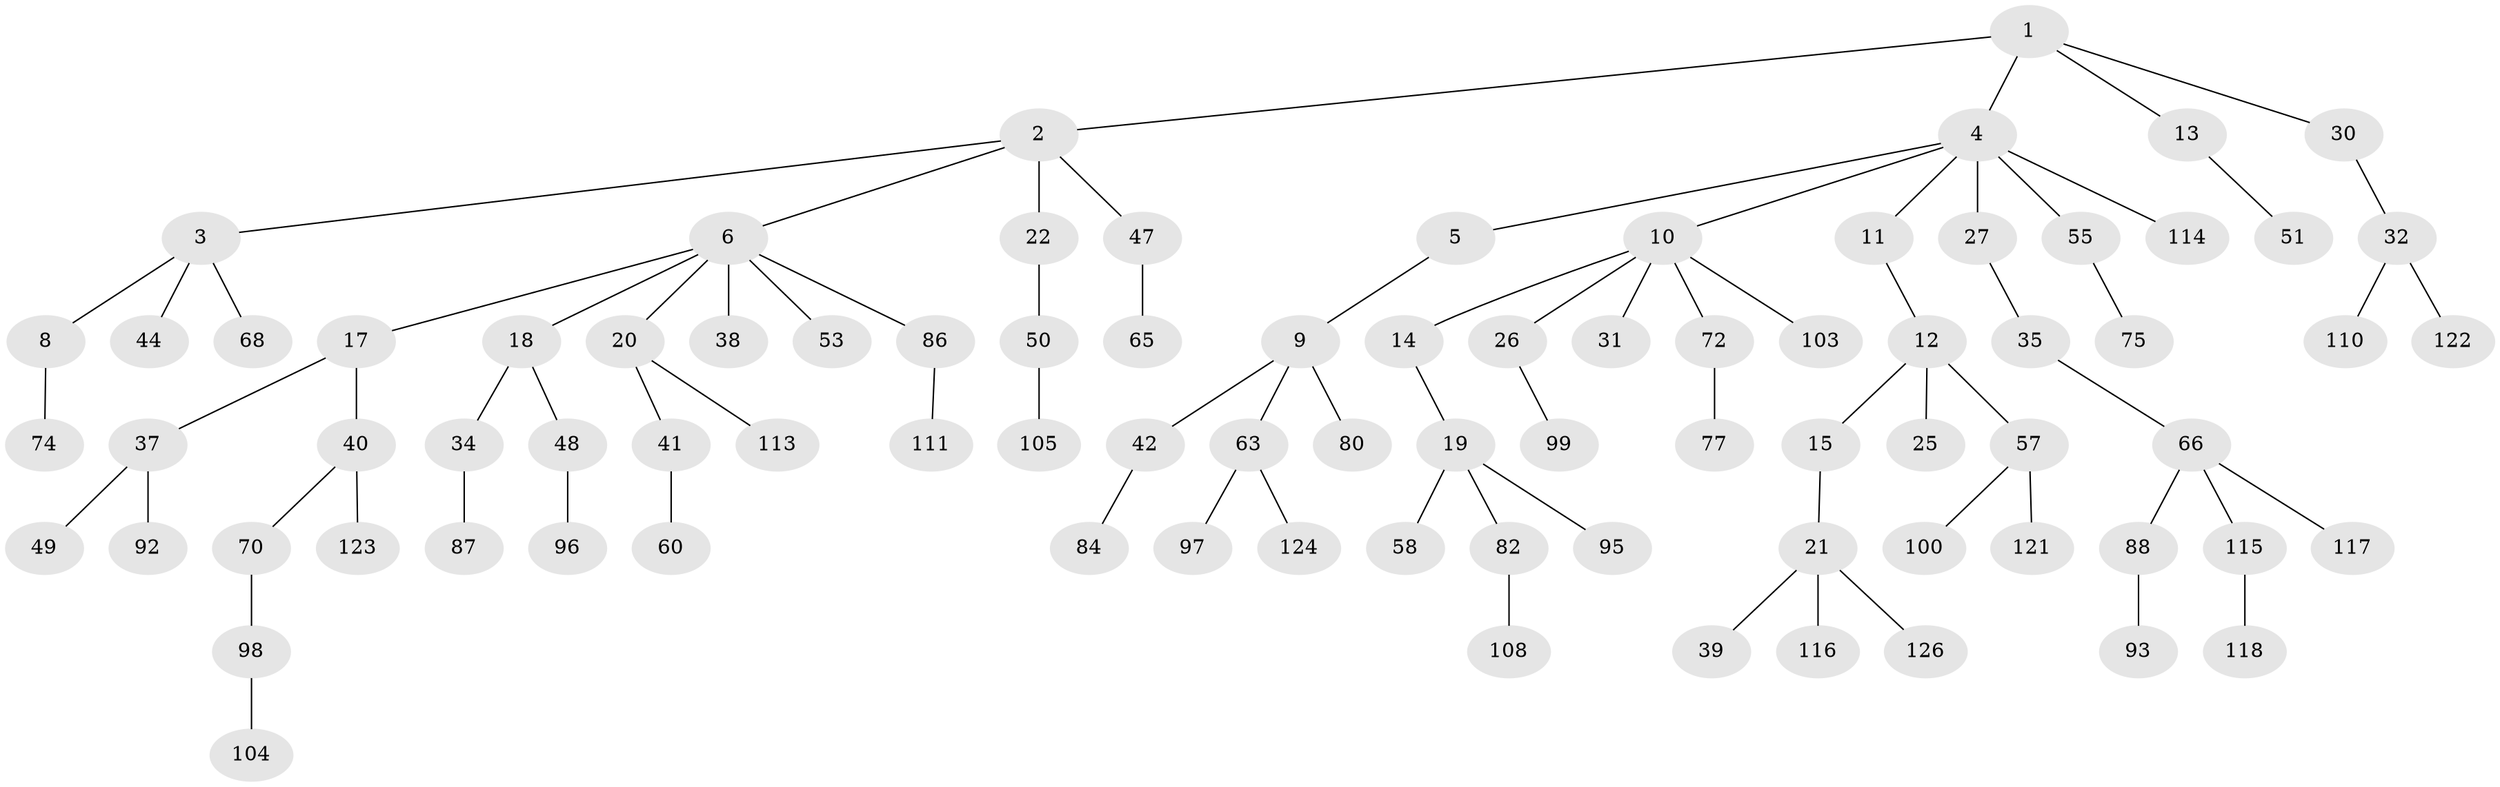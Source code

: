 // original degree distribution, {5: 0.031746031746031744, 4: 0.07142857142857142, 2: 0.29365079365079366, 7: 0.007936507936507936, 3: 0.15079365079365079, 1: 0.4444444444444444}
// Generated by graph-tools (version 1.1) at 2025/42/03/06/25 10:42:06]
// undirected, 85 vertices, 84 edges
graph export_dot {
graph [start="1"]
  node [color=gray90,style=filled];
  1 [super="+28"];
  2 [super="+45"];
  3 [super="+29"];
  4 [super="+7"];
  5;
  6 [super="+54"];
  8;
  9 [super="+36"];
  10 [super="+16"];
  11 [super="+56"];
  12;
  13;
  14;
  15 [super="+101"];
  17 [super="+23"];
  18 [super="+73"];
  19 [super="+33"];
  20 [super="+62"];
  21 [super="+61"];
  22 [super="+24"];
  25 [super="+59"];
  26 [super="+52"];
  27 [super="+69"];
  30;
  31 [super="+91"];
  32 [super="+46"];
  34;
  35 [super="+81"];
  37 [super="+43"];
  38;
  39;
  40;
  41;
  42 [super="+120"];
  44 [super="+79"];
  47 [super="+83"];
  48;
  49;
  50 [super="+67"];
  51 [super="+64"];
  53;
  55;
  57 [super="+71"];
  58;
  60 [super="+85"];
  63 [super="+78"];
  65;
  66 [super="+106"];
  68;
  70 [super="+94"];
  72;
  74 [super="+76"];
  75 [super="+89"];
  77 [super="+102"];
  80;
  82;
  84;
  86;
  87 [super="+90"];
  88 [super="+107"];
  92;
  93 [super="+125"];
  95 [super="+109"];
  96;
  97;
  98;
  99;
  100;
  103;
  104;
  105 [super="+112"];
  108;
  110;
  111;
  113;
  114;
  115;
  116 [super="+119"];
  117;
  118;
  121;
  122;
  123;
  124;
  126;
  1 -- 2;
  1 -- 4;
  1 -- 13;
  1 -- 30;
  2 -- 3;
  2 -- 6;
  2 -- 22;
  2 -- 47;
  3 -- 8;
  3 -- 44;
  3 -- 68;
  4 -- 5;
  4 -- 27;
  4 -- 55;
  4 -- 10;
  4 -- 11;
  4 -- 114;
  5 -- 9;
  6 -- 17;
  6 -- 18;
  6 -- 20;
  6 -- 38;
  6 -- 53;
  6 -- 86;
  8 -- 74;
  9 -- 42;
  9 -- 80;
  9 -- 63;
  10 -- 14;
  10 -- 31;
  10 -- 72;
  10 -- 26;
  10 -- 103;
  11 -- 12;
  12 -- 15;
  12 -- 25;
  12 -- 57;
  13 -- 51;
  14 -- 19;
  15 -- 21;
  17 -- 37;
  17 -- 40;
  18 -- 34;
  18 -- 48;
  19 -- 58;
  19 -- 82;
  19 -- 95;
  20 -- 41;
  20 -- 113;
  21 -- 39;
  21 -- 116;
  21 -- 126;
  22 -- 50;
  26 -- 99;
  27 -- 35;
  30 -- 32;
  32 -- 122;
  32 -- 110;
  34 -- 87;
  35 -- 66;
  37 -- 92;
  37 -- 49;
  40 -- 70;
  40 -- 123;
  41 -- 60;
  42 -- 84;
  47 -- 65;
  48 -- 96;
  50 -- 105;
  55 -- 75;
  57 -- 121;
  57 -- 100;
  63 -- 97;
  63 -- 124;
  66 -- 88;
  66 -- 117;
  66 -- 115;
  70 -- 98;
  72 -- 77;
  82 -- 108;
  86 -- 111;
  88 -- 93;
  98 -- 104;
  115 -- 118;
}
